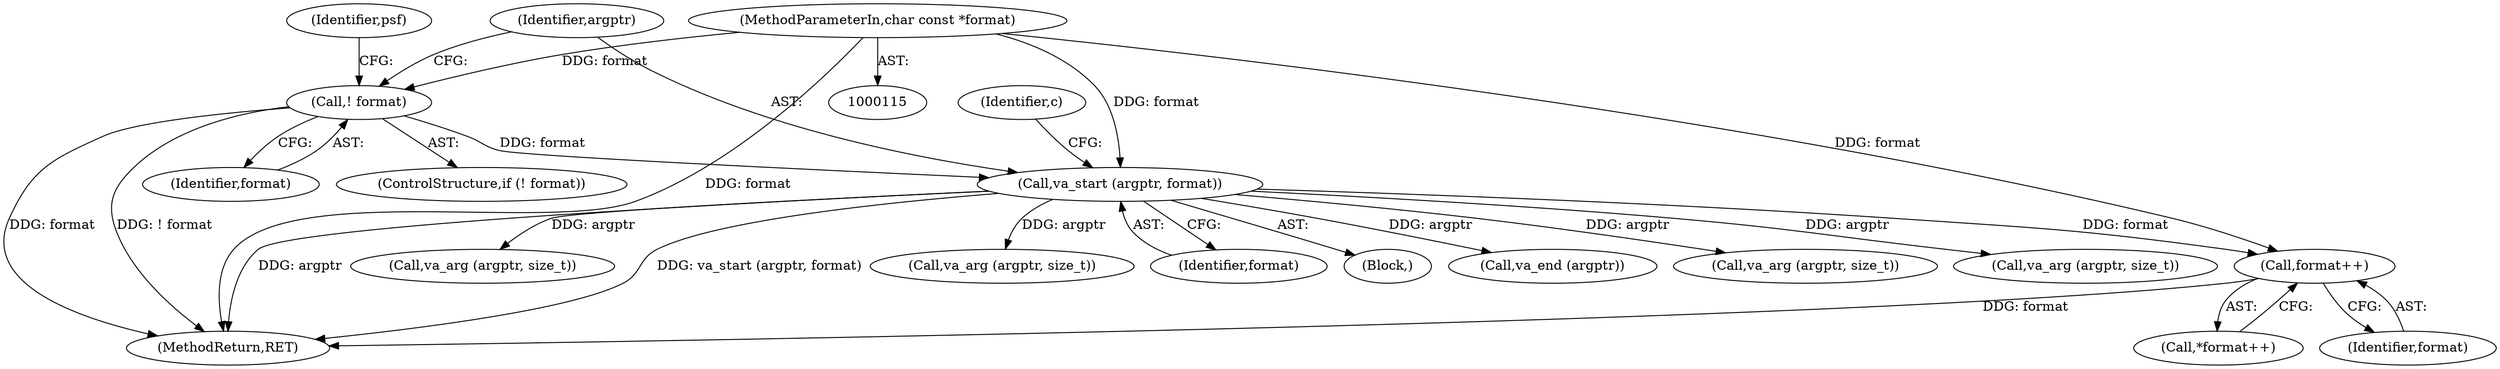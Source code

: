 digraph "0_libsndfile_708e996c87c5fae77b104ccfeb8f6db784c32074_16@pointer" {
"1000152" [label="(Call,format++)"];
"1000145" [label="(Call,va_start (argptr, format))"];
"1000140" [label="(Call,! format)"];
"1000117" [label="(MethodParameterIn,char const *format)"];
"1000540" [label="(Call,va_arg (argptr, size_t))"];
"1000151" [label="(Call,*format++)"];
"1000140" [label="(Call,! format)"];
"1000481" [label="(Call,va_arg (argptr, size_t))"];
"1000146" [label="(Identifier,argptr)"];
"1000150" [label="(Identifier,c)"];
"1000144" [label="(Identifier,psf)"];
"1000145" [label="(Call,va_start (argptr, format))"];
"1000580" [label="(MethodReturn,RET)"];
"1000153" [label="(Identifier,format)"];
"1000498" [label="(Call,va_arg (argptr, size_t))"];
"1000554" [label="(Call,va_arg (argptr, size_t))"];
"1000139" [label="(ControlStructure,if (! format))"];
"1000152" [label="(Call,format++)"];
"1000141" [label="(Identifier,format)"];
"1000147" [label="(Identifier,format)"];
"1000118" [label="(Block,)"];
"1000117" [label="(MethodParameterIn,char const *format)"];
"1000576" [label="(Call,va_end (argptr))"];
"1000152" -> "1000151"  [label="AST: "];
"1000152" -> "1000153"  [label="CFG: "];
"1000153" -> "1000152"  [label="AST: "];
"1000151" -> "1000152"  [label="CFG: "];
"1000152" -> "1000580"  [label="DDG: format"];
"1000145" -> "1000152"  [label="DDG: format"];
"1000117" -> "1000152"  [label="DDG: format"];
"1000145" -> "1000118"  [label="AST: "];
"1000145" -> "1000147"  [label="CFG: "];
"1000146" -> "1000145"  [label="AST: "];
"1000147" -> "1000145"  [label="AST: "];
"1000150" -> "1000145"  [label="CFG: "];
"1000145" -> "1000580"  [label="DDG: va_start (argptr, format)"];
"1000145" -> "1000580"  [label="DDG: argptr"];
"1000140" -> "1000145"  [label="DDG: format"];
"1000117" -> "1000145"  [label="DDG: format"];
"1000145" -> "1000481"  [label="DDG: argptr"];
"1000145" -> "1000498"  [label="DDG: argptr"];
"1000145" -> "1000540"  [label="DDG: argptr"];
"1000145" -> "1000554"  [label="DDG: argptr"];
"1000145" -> "1000576"  [label="DDG: argptr"];
"1000140" -> "1000139"  [label="AST: "];
"1000140" -> "1000141"  [label="CFG: "];
"1000141" -> "1000140"  [label="AST: "];
"1000144" -> "1000140"  [label="CFG: "];
"1000146" -> "1000140"  [label="CFG: "];
"1000140" -> "1000580"  [label="DDG: format"];
"1000140" -> "1000580"  [label="DDG: ! format"];
"1000117" -> "1000140"  [label="DDG: format"];
"1000117" -> "1000115"  [label="AST: "];
"1000117" -> "1000580"  [label="DDG: format"];
}
